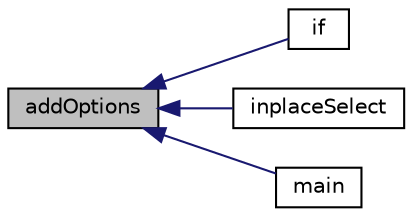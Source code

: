 digraph "addOptions"
{
  bgcolor="transparent";
  edge [fontname="Helvetica",fontsize="10",labelfontname="Helvetica",labelfontsize="10"];
  node [fontname="Helvetica",fontsize="10",shape=record];
  rankdir="LR";
  Node1 [label="addOptions",height=0.2,width=0.4,color="black", fillcolor="grey75", style="filled", fontcolor="black"];
  Node1 -> Node2 [dir="back",color="midnightblue",fontsize="10",style="solid",fontname="Helvetica"];
  Node2 [label="if",height=0.2,width=0.4,color="black",URL="$a07901.html#ae8942f32a0cb17de6e25b0148afaf1bf"];
  Node1 -> Node3 [dir="back",color="midnightblue",fontsize="10",style="solid",fontname="Helvetica"];
  Node3 [label="inplaceSelect",height=0.2,width=0.4,color="black",URL="$a02688.html#af9daeaf833a0546f28900c7d9166140d",tooltip="Select a list of Time values that are within the ranges. "];
  Node1 -> Node4 [dir="back",color="midnightblue",fontsize="10",style="solid",fontname="Helvetica"];
  Node4 [label="main",height=0.2,width=0.4,color="black",URL="$a09571.html#a0ddf1224851353fc92bfbff6f499fa97"];
}
